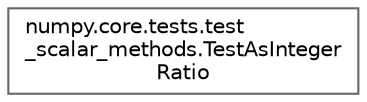 digraph "Graphical Class Hierarchy"
{
 // LATEX_PDF_SIZE
  bgcolor="transparent";
  edge [fontname=Helvetica,fontsize=10,labelfontname=Helvetica,labelfontsize=10];
  node [fontname=Helvetica,fontsize=10,shape=box,height=0.2,width=0.4];
  rankdir="LR";
  Node0 [id="Node000000",label="numpy.core.tests.test\l_scalar_methods.TestAsInteger\lRatio",height=0.2,width=0.4,color="grey40", fillcolor="white", style="filled",URL="$d5/da5/classnumpy_1_1core_1_1tests_1_1test__scalar__methods_1_1TestAsIntegerRatio.html",tooltip=" "];
}
